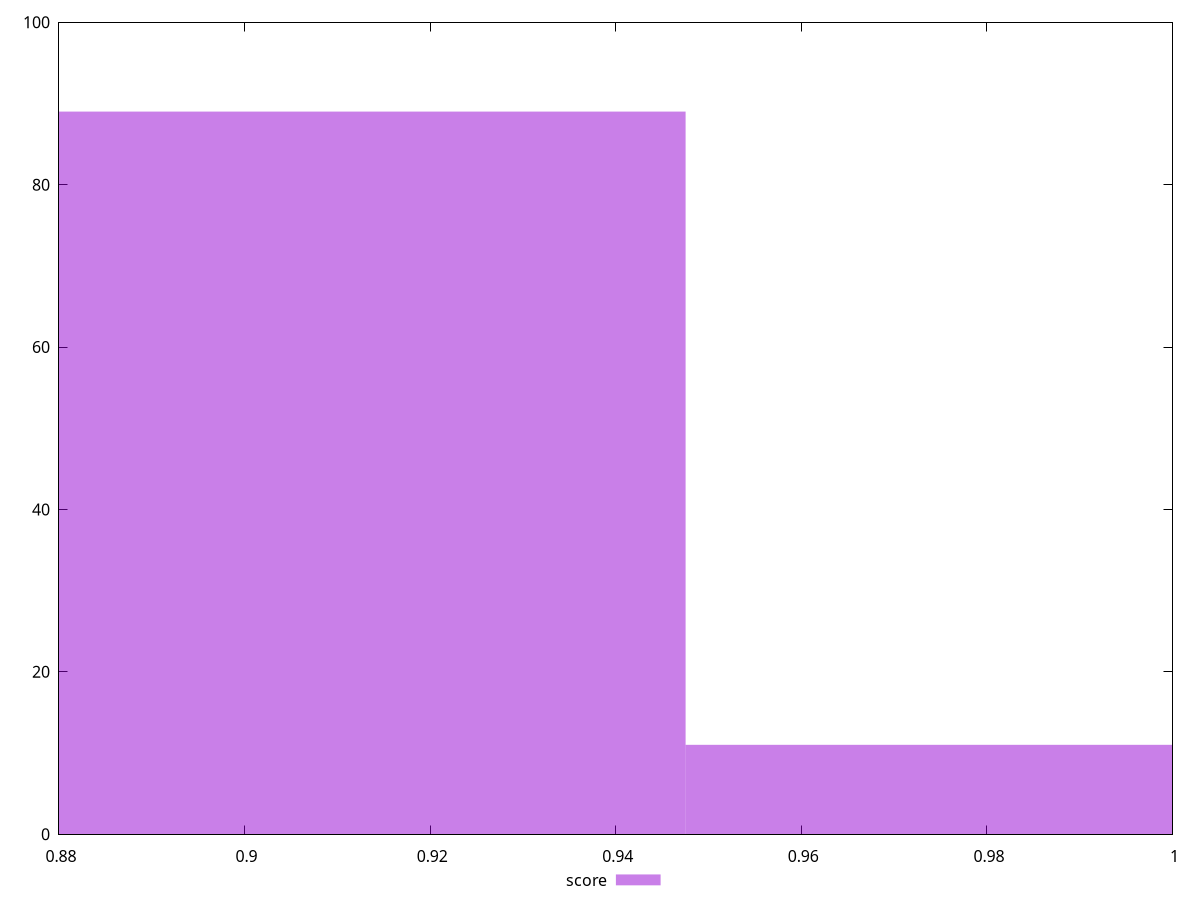 reset

$score <<EOF
0.9063306311102297 89
0.9887243248475233 11
EOF

set key outside below
set boxwidth 0.0823936937372936
set xrange [0.88:1]
set yrange [0:100]
set trange [0:100]
set style fill transparent solid 0.5 noborder
set terminal svg size 640, 490 enhanced background rgb 'white'
set output "reports/report_00033_2021-03-01T14-23-16.841Z/unminified-javascript/samples/astro-cached/score/histogram.svg"

plot $score title "score" with boxes

reset
